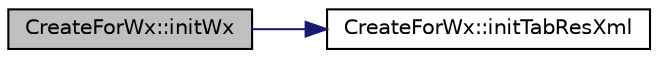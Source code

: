 digraph "CreateForWx::initWx"
{
  edge [fontname="Helvetica",fontsize="10",labelfontname="Helvetica",labelfontsize="10"];
  node [fontname="Helvetica",fontsize="10",shape=record];
  rankdir="LR";
  Node52 [label="CreateForWx::initWx",height=0.2,width=0.4,color="black", fillcolor="grey75", style="filled", fontcolor="black"];
  Node52 -> Node53 [color="midnightblue",fontsize="10",style="solid",fontname="Helvetica"];
  Node53 [label="CreateForWx::initTabResXml",height=0.2,width=0.4,color="black", fillcolor="white", style="filled",URL="$class_create_for_wx.html#a224e92951a1c4d42847f68108434d83d",tooltip="Initialize specific variables &#39;m_TabmarkersRes&#39;, &#39;m_TabmarkersXml&#39;. "];
}
